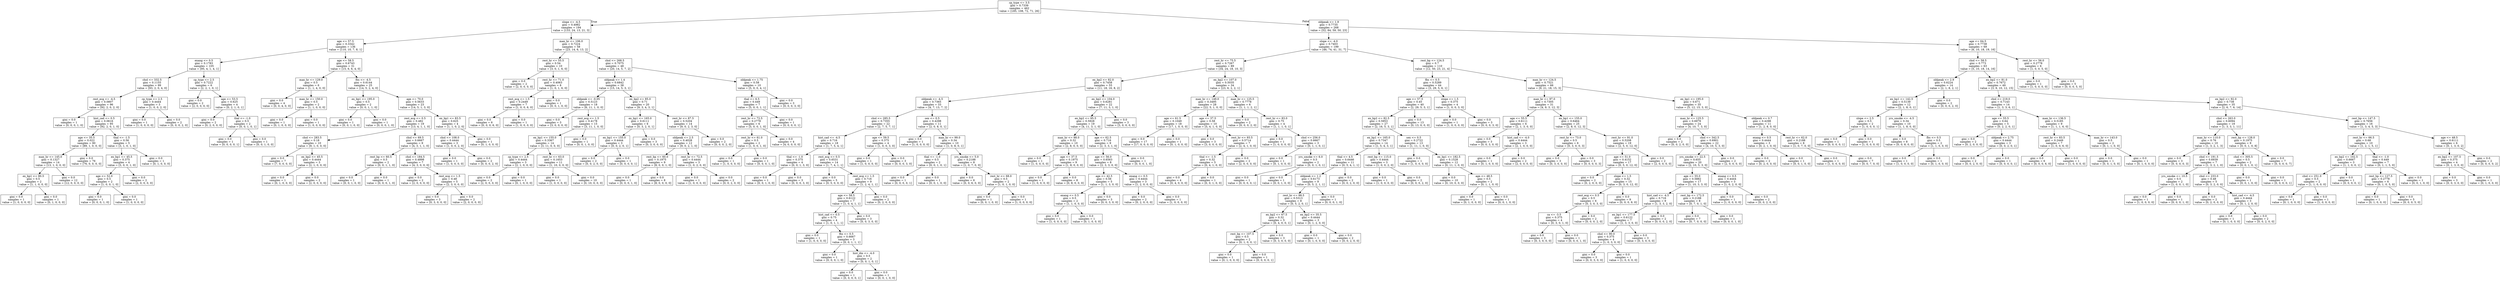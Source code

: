 digraph Tree {
node [shape=box] ;
0 [label="cp_type <= 3.5\ngini = 0.7339\nsamples = 462\nvalue = [185, 108, 72, 71, 26]"] ;
1 [label="slope <= -4.5\ngini = 0.4982\nsamples = 194\nvalue = [133, 24, 13, 21, 3]"] ;
0 -> 1 [labeldistance=2.5, labelangle=45, headlabel="True"] ;
2 [label="age <= 57.5\ngini = 0.3342\nsamples = 136\nvalue = [110, 10, 7, 8, 1]"] ;
1 -> 2 ;
3 [label="exang <= 0.5\ngini = 0.1783\nsamples = 105\nvalue = [95, 4, 1, 4, 1]"] ;
2 -> 3 ;
4 [label="chol <= 332.5\ngini = 0.1155\nsamples = 99\nvalue = [93, 2, 0, 4, 0]"] ;
3 -> 4 ;
5 [label="rest_ecg <= -4.5\ngini = 0.0807\nsamples = 96\nvalue = [92, 2, 0, 2, 0]"] ;
4 -> 5 ;
6 [label="gini = 0.0\nsamples = 1\nvalue = [0, 0, 0, 1, 0]"] ;
5 -> 6 ;
7 [label="hist_cad <= 0.5\ngini = 0.0616\nsamples = 95\nvalue = [92, 2, 0, 1, 0]"] ;
5 -> 7 ;
8 [label="age <= 35.5\ngini = 0.022\nsamples = 90\nvalue = [89, 1, 0, 0, 0]"] ;
7 -> 8 ;
9 [label="max_hr <= 145.0\ngini = 0.1327\nsamples = 14\nvalue = [13, 1, 0, 0, 0]"] ;
8 -> 9 ;
10 [label="ex_bp1 <= 80.5\ngini = 0.5\nsamples = 2\nvalue = [1, 1, 0, 0, 0]"] ;
9 -> 10 ;
11 [label="gini = 0.0\nsamples = 1\nvalue = [1, 0, 0, 0, 0]"] ;
10 -> 11 ;
12 [label="gini = 0.0\nsamples = 1\nvalue = [0, 1, 0, 0, 0]"] ;
10 -> 12 ;
13 [label="gini = 0.0\nsamples = 12\nvalue = [12, 0, 0, 0, 0]"] ;
9 -> 13 ;
14 [label="gini = 0.0\nsamples = 76\nvalue = [76, 0, 0, 0, 0]"] ;
8 -> 14 ;
15 [label="thal <= -1.5\ngini = 0.56\nsamples = 5\nvalue = [3, 1, 0, 1, 0]"] ;
7 -> 15 ;
16 [label="ex_bp1 <= 45.5\ngini = 0.375\nsamples = 4\nvalue = [3, 0, 0, 1, 0]"] ;
15 -> 16 ;
17 [label="age <= 52.0\ngini = 0.5\nsamples = 2\nvalue = [1, 0, 0, 1, 0]"] ;
16 -> 17 ;
18 [label="gini = 0.0\nsamples = 1\nvalue = [0, 0, 0, 1, 0]"] ;
17 -> 18 ;
19 [label="gini = 0.0\nsamples = 1\nvalue = [1, 0, 0, 0, 0]"] ;
17 -> 19 ;
20 [label="gini = 0.0\nsamples = 2\nvalue = [2, 0, 0, 0, 0]"] ;
16 -> 20 ;
21 [label="gini = 0.0\nsamples = 1\nvalue = [0, 1, 0, 0, 0]"] ;
15 -> 21 ;
22 [label="cp_type <= 2.5\ngini = 0.4444\nsamples = 3\nvalue = [1, 0, 0, 2, 0]"] ;
4 -> 22 ;
23 [label="gini = 0.0\nsamples = 1\nvalue = [1, 0, 0, 0, 0]"] ;
22 -> 23 ;
24 [label="gini = 0.0\nsamples = 2\nvalue = [0, 0, 0, 2, 0]"] ;
22 -> 24 ;
25 [label="cp_type <= 2.5\ngini = 0.7222\nsamples = 6\nvalue = [2, 2, 1, 0, 1]"] ;
3 -> 25 ;
26 [label="gini = 0.0\nsamples = 2\nvalue = [2, 0, 0, 0, 0]"] ;
25 -> 26 ;
27 [label="age <= 53.5\ngini = 0.625\nsamples = 4\nvalue = [0, 2, 1, 0, 1]"] ;
25 -> 27 ;
28 [label="gini = 0.0\nsamples = 2\nvalue = [0, 2, 0, 0, 0]"] ;
27 -> 28 ;
29 [label="thal <= -1.0\ngini = 0.5\nsamples = 2\nvalue = [0, 0, 1, 0, 1]"] ;
27 -> 29 ;
30 [label="gini = 0.0\nsamples = 1\nvalue = [0, 0, 0, 0, 1]"] ;
29 -> 30 ;
31 [label="gini = 0.0\nsamples = 1\nvalue = [0, 0, 1, 0, 0]"] ;
29 -> 31 ;
32 [label="age <= 58.5\ngini = 0.6743\nsamples = 31\nvalue = [15, 6, 6, 4, 0]"] ;
2 -> 32 ;
33 [label="max_hr <= 129.0\ngini = 0.5\nsamples = 6\nvalue = [1, 1, 4, 0, 0]"] ;
32 -> 33 ;
34 [label="gini = 0.0\nsamples = 4\nvalue = [0, 0, 4, 0, 0]"] ;
33 -> 34 ;
35 [label="max_hr <= 150.0\ngini = 0.5\nsamples = 2\nvalue = [1, 1, 0, 0, 0]"] ;
33 -> 35 ;
36 [label="gini = 0.0\nsamples = 1\nvalue = [0, 1, 0, 0, 0]"] ;
35 -> 36 ;
37 [label="gini = 0.0\nsamples = 1\nvalue = [1, 0, 0, 0, 0]"] ;
35 -> 37 ;
38 [label="fbs <= -4.5\ngini = 0.6144\nsamples = 25\nvalue = [14, 5, 2, 4, 0]"] ;
32 -> 38 ;
39 [label="ex_bp1 <= 195.0\ngini = 0.5\nsamples = 2\nvalue = [0, 0, 1, 1, 0]"] ;
38 -> 39 ;
40 [label="gini = 0.0\nsamples = 1\nvalue = [0, 0, 1, 0, 0]"] ;
39 -> 40 ;
41 [label="gini = 0.0\nsamples = 1\nvalue = [0, 0, 0, 1, 0]"] ;
39 -> 41 ;
42 [label="age <= 70.0\ngini = 0.5633\nsamples = 23\nvalue = [14, 5, 1, 3, 0]"] ;
38 -> 42 ;
43 [label="rest_ecg <= 0.5\ngini = 0.482\nsamples = 19\nvalue = [13, 4, 1, 1, 0]"] ;
42 -> 43 ;
44 [label="chol <= 283.5\ngini = 0.18\nsamples = 10\nvalue = [9, 1, 0, 0, 0]"] ;
43 -> 44 ;
45 [label="gini = 0.0\nsamples = 7\nvalue = [7, 0, 0, 0, 0]"] ;
44 -> 45 ;
46 [label="ex_bp2 <= 45.5\ngini = 0.4444\nsamples = 3\nvalue = [2, 1, 0, 0, 0]"] ;
44 -> 46 ;
47 [label="gini = 0.0\nsamples = 1\nvalue = [0, 1, 0, 0, 0]"] ;
46 -> 47 ;
48 [label="gini = 0.0\nsamples = 2\nvalue = [2, 0, 0, 0, 0]"] ;
46 -> 48 ;
49 [label="chol <= 69.5\ngini = 0.6667\nsamples = 9\nvalue = [4, 3, 1, 1, 0]"] ;
43 -> 49 ;
50 [label="rest_bp <= 60.5\ngini = 0.5\nsamples = 2\nvalue = [0, 0, 1, 1, 0]"] ;
49 -> 50 ;
51 [label="gini = 0.0\nsamples = 1\nvalue = [0, 0, 1, 0, 0]"] ;
50 -> 51 ;
52 [label="gini = 0.0\nsamples = 1\nvalue = [0, 0, 0, 1, 0]"] ;
50 -> 52 ;
53 [label="chol <= 184.5\ngini = 0.4898\nsamples = 7\nvalue = [4, 3, 0, 0, 0]"] ;
49 -> 53 ;
54 [label="gini = 0.0\nsamples = 2\nvalue = [2, 0, 0, 0, 0]"] ;
53 -> 54 ;
55 [label="rest_ecg <= 1.5\ngini = 0.48\nsamples = 5\nvalue = [2, 3, 0, 0, 0]"] ;
53 -> 55 ;
56 [label="gini = 0.0\nsamples = 3\nvalue = [0, 3, 0, 0, 0]"] ;
55 -> 56 ;
57 [label="gini = 0.0\nsamples = 2\nvalue = [2, 0, 0, 0, 0]"] ;
55 -> 57 ;
58 [label="ex_bp1 <= 83.5\ngini = 0.625\nsamples = 4\nvalue = [1, 1, 0, 2, 0]"] ;
42 -> 58 ;
59 [label="chol <= 108.0\ngini = 0.4444\nsamples = 3\nvalue = [1, 0, 0, 2, 0]"] ;
58 -> 59 ;
60 [label="gini = 0.0\nsamples = 1\nvalue = [1, 0, 0, 0, 0]"] ;
59 -> 60 ;
61 [label="gini = 0.0\nsamples = 2\nvalue = [0, 0, 0, 2, 0]"] ;
59 -> 61 ;
62 [label="gini = 0.0\nsamples = 1\nvalue = [0, 1, 0, 0, 0]"] ;
58 -> 62 ;
63 [label="max_hr <= 106.0\ngini = 0.7224\nsamples = 58\nvalue = [23, 14, 6, 13, 2]"] ;
1 -> 63 ;
64 [label="rest_hr <= 55.5\ngini = 0.54\nsamples = 10\nvalue = [3, 0, 1, 6, 0]"] ;
63 -> 64 ;
65 [label="gini = 0.0\nsamples = 2\nvalue = [2, 0, 0, 0, 0]"] ;
64 -> 65 ;
66 [label="rest_hr <= 71.0\ngini = 0.4063\nsamples = 8\nvalue = [1, 0, 1, 6, 0]"] ;
64 -> 66 ;
67 [label="rest_ecg <= 1.5\ngini = 0.2449\nsamples = 7\nvalue = [1, 0, 0, 6, 0]"] ;
66 -> 67 ;
68 [label="gini = 0.0\nsamples = 6\nvalue = [0, 0, 0, 6, 0]"] ;
67 -> 68 ;
69 [label="gini = 0.0\nsamples = 1\nvalue = [1, 0, 0, 0, 0]"] ;
67 -> 69 ;
70 [label="gini = 0.0\nsamples = 1\nvalue = [0, 0, 1, 0, 0]"] ;
66 -> 70 ;
71 [label="chol <= 268.5\ngini = 0.7075\nsamples = 48\nvalue = [20, 14, 5, 7, 2]"] ;
63 -> 71 ;
72 [label="oldpeak <= 1.4\ngini = 0.6842\nsamples = 38\nvalue = [15, 14, 5, 3, 1]"] ;
71 -> 72 ;
73 [label="oldpeak <= -0.05\ngini = 0.5123\nsamples = 18\nvalue = [6, 11, 1, 0, 0]"] ;
72 -> 73 ;
74 [label="gini = 0.0\nsamples = 3\nvalue = [3, 0, 0, 0, 0]"] ;
73 -> 74 ;
75 [label="rest_ecg <= 1.5\ngini = 0.4178\nsamples = 15\nvalue = [3, 11, 1, 0, 0]"] ;
73 -> 75 ;
76 [label="ex_bp1 <= 155.0\ngini = 0.3367\nsamples = 14\nvalue = [3, 11, 0, 0, 0]"] ;
75 -> 76 ;
77 [label="cp_type <= 2.5\ngini = 0.4444\nsamples = 3\nvalue = [2, 1, 0, 0, 0]"] ;
76 -> 77 ;
78 [label="gini = 0.0\nsamples = 2\nvalue = [2, 0, 0, 0, 0]"] ;
77 -> 78 ;
79 [label="gini = 0.0\nsamples = 1\nvalue = [0, 1, 0, 0, 0]"] ;
77 -> 79 ;
80 [label="rest_hr <= 63.0\ngini = 0.1653\nsamples = 11\nvalue = [1, 10, 0, 0, 0]"] ;
76 -> 80 ;
81 [label="gini = 0.0\nsamples = 1\nvalue = [1, 0, 0, 0, 0]"] ;
80 -> 81 ;
82 [label="gini = 0.0\nsamples = 10\nvalue = [0, 10, 0, 0, 0]"] ;
80 -> 82 ;
83 [label="gini = 0.0\nsamples = 1\nvalue = [0, 0, 1, 0, 0]"] ;
75 -> 83 ;
84 [label="ex_bp2 <= 85.0\ngini = 0.71\nsamples = 20\nvalue = [9, 3, 4, 3, 1]"] ;
72 -> 84 ;
85 [label="ex_bp1 <= 165.0\ngini = 0.6111\nsamples = 6\nvalue = [0, 3, 2, 0, 1]"] ;
84 -> 85 ;
86 [label="ex_bp1 <= 155.0\ngini = 0.4444\nsamples = 3\nvalue = [0, 0, 2, 0, 1]"] ;
85 -> 86 ;
87 [label="gini = 0.0\nsamples = 2\nvalue = [0, 0, 2, 0, 0]"] ;
86 -> 87 ;
88 [label="gini = 0.0\nsamples = 1\nvalue = [0, 0, 0, 0, 1]"] ;
86 -> 88 ;
89 [label="gini = 0.0\nsamples = 3\nvalue = [0, 3, 0, 0, 0]"] ;
85 -> 89 ;
90 [label="rest_hr <= 87.5\ngini = 0.5204\nsamples = 14\nvalue = [9, 0, 2, 3, 0]"] ;
84 -> 90 ;
91 [label="oldpeak <= 2.5\ngini = 0.4028\nsamples = 12\nvalue = [9, 0, 2, 1, 0]"] ;
90 -> 91 ;
92 [label="rest_bp <= 60.0\ngini = 0.1975\nsamples = 9\nvalue = [8, 0, 0, 1, 0]"] ;
91 -> 92 ;
93 [label="gini = 0.0\nsamples = 1\nvalue = [0, 0, 0, 1, 0]"] ;
92 -> 93 ;
94 [label="gini = 0.0\nsamples = 8\nvalue = [8, 0, 0, 0, 0]"] ;
92 -> 94 ;
95 [label="rest_hr <= 72.5\ngini = 0.4444\nsamples = 3\nvalue = [1, 0, 2, 0, 0]"] ;
91 -> 95 ;
96 [label="gini = 0.0\nsamples = 1\nvalue = [1, 0, 0, 0, 0]"] ;
95 -> 96 ;
97 [label="gini = 0.0\nsamples = 2\nvalue = [0, 0, 2, 0, 0]"] ;
95 -> 97 ;
98 [label="gini = 0.0\nsamples = 2\nvalue = [0, 0, 0, 2, 0]"] ;
90 -> 98 ;
99 [label="oldpeak <= 1.75\ngini = 0.58\nsamples = 10\nvalue = [5, 0, 0, 4, 1]"] ;
71 -> 99 ;
100 [label="thal <= 6.5\ngini = 0.449\nsamples = 7\nvalue = [5, 0, 0, 1, 1]"] ;
99 -> 100 ;
101 [label="rest_hr <= 72.5\ngini = 0.2778\nsamples = 6\nvalue = [5, 0, 0, 1, 0]"] ;
100 -> 101 ;
102 [label="rest_hr <= 61.0\ngini = 0.5\nsamples = 2\nvalue = [1, 0, 0, 1, 0]"] ;
101 -> 102 ;
103 [label="gini = 0.0\nsamples = 1\nvalue = [1, 0, 0, 0, 0]"] ;
102 -> 103 ;
104 [label="gini = 0.0\nsamples = 1\nvalue = [0, 0, 0, 1, 0]"] ;
102 -> 104 ;
105 [label="gini = 0.0\nsamples = 4\nvalue = [4, 0, 0, 0, 0]"] ;
101 -> 105 ;
106 [label="gini = 0.0\nsamples = 1\nvalue = [0, 0, 0, 0, 1]"] ;
100 -> 106 ;
107 [label="gini = 0.0\nsamples = 3\nvalue = [0, 0, 0, 3, 0]"] ;
99 -> 107 ;
108 [label="oldpeak <= 1.9\ngini = 0.7735\nsamples = 268\nvalue = [52, 84, 59, 50, 23]"] ;
0 -> 108 [labeldistance=2.5, labelangle=-45, headlabel="False"] ;
109 [label="slope <= -4.0\ngini = 0.7403\nsamples = 199\nvalue = [46, 74, 41, 31, 7]"] ;
108 -> 109 ;
110 [label="rest_hr <= 75.5\ngini = 0.7267\nsamples = 89\nvalue = [34, 24, 18, 10, 3]"] ;
109 -> 110 ;
111 [label="ex_bp2 <= 82.0\ngini = 0.7458\nsamples = 55\nvalue = [11, 18, 16, 8, 2]"] ;
110 -> 111 ;
112 [label="oldpeak <= -4.5\ngini = 0.7365\nsamples = 33\nvalue = [4, 7, 13, 7, 2]"] ;
111 -> 112 ;
113 [label="chol <= 285.5\ngini = 0.7355\nsamples = 22\nvalue = [2, 7, 5, 7, 1]"] ;
112 -> 113 ;
114 [label="hist_cad <= -4.5\ngini = 0.716\nsamples = 18\nvalue = [1, 7, 5, 4, 1]"] ;
113 -> 114 ;
115 [label="thal <= -1.0\ngini = 0.375\nsamples = 4\nvalue = [0, 0, 1, 3, 0]"] ;
114 -> 115 ;
116 [label="gini = 0.0\nsamples = 1\nvalue = [0, 0, 1, 0, 0]"] ;
115 -> 116 ;
117 [label="gini = 0.0\nsamples = 3\nvalue = [0, 0, 0, 3, 0]"] ;
115 -> 117 ;
118 [label="rest_ecg <= 0.5\ngini = 0.6531\nsamples = 14\nvalue = [1, 7, 4, 1, 1]"] ;
114 -> 118 ;
119 [label="gini = 0.0\nsamples = 5\nvalue = [0, 5, 0, 0, 0]"] ;
118 -> 119 ;
120 [label="rest_ecg <= 1.5\ngini = 0.716\nsamples = 9\nvalue = [1, 2, 4, 1, 1]"] ;
118 -> 120 ;
121 [label="age <= 58.5\ngini = 0.6122\nsamples = 7\nvalue = [1, 0, 4, 1, 1]"] ;
120 -> 121 ;
122 [label="hist_cad <= 0.5\ngini = 0.75\nsamples = 4\nvalue = [1, 0, 1, 1, 1]"] ;
121 -> 122 ;
123 [label="gini = 0.0\nsamples = 1\nvalue = [1, 0, 0, 0, 0]"] ;
122 -> 123 ;
124 [label="fbs <= 0.5\ngini = 0.6667\nsamples = 3\nvalue = [0, 0, 1, 1, 1]"] ;
122 -> 124 ;
125 [label="gini = 0.0\nsamples = 1\nvalue = [0, 0, 0, 1, 0]"] ;
124 -> 125 ;
126 [label="hist_dm <= -4.0\ngini = 0.5\nsamples = 2\nvalue = [0, 0, 1, 0, 1]"] ;
124 -> 126 ;
127 [label="gini = 0.0\nsamples = 1\nvalue = [0, 0, 0, 0, 1]"] ;
126 -> 127 ;
128 [label="gini = 0.0\nsamples = 1\nvalue = [0, 0, 1, 0, 0]"] ;
126 -> 128 ;
129 [label="gini = 0.0\nsamples = 3\nvalue = [0, 0, 3, 0, 0]"] ;
121 -> 129 ;
130 [label="gini = 0.0\nsamples = 2\nvalue = [0, 2, 0, 0, 0]"] ;
120 -> 130 ;
131 [label="age <= 59.5\ngini = 0.375\nsamples = 4\nvalue = [1, 0, 0, 3, 0]"] ;
113 -> 131 ;
132 [label="gini = 0.0\nsamples = 1\nvalue = [1, 0, 0, 0, 0]"] ;
131 -> 132 ;
133 [label="gini = 0.0\nsamples = 3\nvalue = [0, 0, 0, 3, 0]"] ;
131 -> 133 ;
134 [label="sex <= 0.5\ngini = 0.4298\nsamples = 11\nvalue = [2, 0, 8, 0, 1]"] ;
112 -> 134 ;
135 [label="gini = 0.0\nsamples = 1\nvalue = [1, 0, 0, 0, 0]"] ;
134 -> 135 ;
136 [label="max_hr <= 99.0\ngini = 0.34\nsamples = 10\nvalue = [1, 0, 8, 0, 1]"] ;
134 -> 136 ;
137 [label="thal <= -1.0\ngini = 0.5\nsamples = 2\nvalue = [0, 0, 1, 0, 1]"] ;
136 -> 137 ;
138 [label="gini = 0.0\nsamples = 1\nvalue = [0, 0, 0, 0, 1]"] ;
137 -> 138 ;
139 [label="gini = 0.0\nsamples = 1\nvalue = [0, 0, 1, 0, 0]"] ;
137 -> 139 ;
140 [label="yrs_smoke <= 5.0\ngini = 0.2188\nsamples = 8\nvalue = [1, 0, 7, 0, 0]"] ;
136 -> 140 ;
141 [label="gini = 0.0\nsamples = 6\nvalue = [0, 0, 6, 0, 0]"] ;
140 -> 141 ;
142 [label="rest_hr <= 68.0\ngini = 0.5\nsamples = 2\nvalue = [1, 0, 1, 0, 0]"] ;
140 -> 142 ;
143 [label="gini = 0.0\nsamples = 1\nvalue = [0, 0, 1, 0, 0]"] ;
142 -> 143 ;
144 [label="gini = 0.0\nsamples = 1\nvalue = [1, 0, 0, 0, 0]"] ;
142 -> 144 ;
145 [label="ex_bp2 <= 104.0\ngini = 0.6281\nsamples = 22\nvalue = [7, 11, 3, 1, 0]"] ;
111 -> 145 ;
146 [label="ex_bp2 <= 95.5\ngini = 0.5928\nsamples = 19\nvalue = [4, 11, 3, 1, 0]"] ;
145 -> 146 ;
147 [label="max_hr <= 88.0\ngini = 0.32\nsamples = 10\nvalue = [2, 8, 0, 0, 0]"] ;
146 -> 147 ;
148 [label="gini = 0.0\nsamples = 1\nvalue = [1, 0, 0, 0, 0]"] ;
147 -> 148 ;
149 [label="age <= 37.5\ngini = 0.1975\nsamples = 9\nvalue = [1, 8, 0, 0, 0]"] ;
147 -> 149 ;
150 [label="gini = 0.0\nsamples = 1\nvalue = [1, 0, 0, 0, 0]"] ;
149 -> 150 ;
151 [label="gini = 0.0\nsamples = 8\nvalue = [0, 8, 0, 0, 0]"] ;
149 -> 151 ;
152 [label="age <= 62.5\ngini = 0.716\nsamples = 9\nvalue = [2, 3, 3, 1, 0]"] ;
146 -> 152 ;
153 [label="age <= 56.0\ngini = 0.6563\nsamples = 8\nvalue = [2, 3, 3, 0, 0]"] ;
152 -> 153 ;
154 [label="age <= 42.5\ngini = 0.56\nsamples = 5\nvalue = [1, 1, 3, 0, 0]"] ;
153 -> 154 ;
155 [label="exang <= 0.5\ngini = 0.5\nsamples = 2\nvalue = [1, 1, 0, 0, 0]"] ;
154 -> 155 ;
156 [label="gini = 0.0\nsamples = 1\nvalue = [1, 0, 0, 0, 0]"] ;
155 -> 156 ;
157 [label="gini = 0.0\nsamples = 1\nvalue = [0, 1, 0, 0, 0]"] ;
155 -> 157 ;
158 [label="gini = 0.0\nsamples = 3\nvalue = [0, 0, 3, 0, 0]"] ;
154 -> 158 ;
159 [label="exang <= 0.5\ngini = 0.4444\nsamples = 3\nvalue = [1, 2, 0, 0, 0]"] ;
153 -> 159 ;
160 [label="gini = 0.0\nsamples = 2\nvalue = [0, 2, 0, 0, 0]"] ;
159 -> 160 ;
161 [label="gini = 0.0\nsamples = 1\nvalue = [1, 0, 0, 0, 0]"] ;
159 -> 161 ;
162 [label="gini = 0.0\nsamples = 1\nvalue = [0, 0, 0, 1, 0]"] ;
152 -> 162 ;
163 [label="gini = 0.0\nsamples = 3\nvalue = [3, 0, 0, 0, 0]"] ;
145 -> 163 ;
164 [label="ex_bp2 <= 107.0\ngini = 0.5035\nsamples = 34\nvalue = [23, 6, 2, 2, 1]"] ;
110 -> 164 ;
165 [label="max_hr <= 149.0\ngini = 0.3495\nsamples = 28\nvalue = [22, 5, 1, 0, 0]"] ;
164 -> 165 ;
166 [label="age <= 61.5\ngini = 0.1049\nsamples = 18\nvalue = [17, 1, 0, 0, 0]"] ;
165 -> 166 ;
167 [label="gini = 0.0\nsamples = 17\nvalue = [17, 0, 0, 0, 0]"] ;
166 -> 167 ;
168 [label="gini = 0.0\nsamples = 1\nvalue = [0, 1, 0, 0, 0]"] ;
166 -> 168 ;
169 [label="age <= 37.5\ngini = 0.58\nsamples = 10\nvalue = [5, 4, 1, 0, 0]"] ;
165 -> 169 ;
170 [label="gini = 0.0\nsamples = 3\nvalue = [3, 0, 0, 0, 0]"] ;
169 -> 170 ;
171 [label="rest_hr <= 93.5\ngini = 0.5714\nsamples = 7\nvalue = [2, 4, 1, 0, 0]"] ;
169 -> 171 ;
172 [label="thal <= -1.5\ngini = 0.32\nsamples = 5\nvalue = [0, 4, 1, 0, 0]"] ;
171 -> 172 ;
173 [label="gini = 0.0\nsamples = 4\nvalue = [0, 4, 0, 0, 0]"] ;
172 -> 173 ;
174 [label="gini = 0.0\nsamples = 1\nvalue = [0, 0, 1, 0, 0]"] ;
172 -> 174 ;
175 [label="gini = 0.0\nsamples = 2\nvalue = [2, 0, 0, 0, 0]"] ;
171 -> 175 ;
176 [label="max_hr <= 125.5\ngini = 0.7778\nsamples = 6\nvalue = [1, 1, 1, 2, 1]"] ;
164 -> 176 ;
177 [label="gini = 0.0\nsamples = 2\nvalue = [0, 0, 0, 2, 0]"] ;
176 -> 177 ;
178 [label="rest_hr <= 83.0\ngini = 0.75\nsamples = 4\nvalue = [1, 1, 1, 0, 1]"] ;
176 -> 178 ;
179 [label="gini = 0.0\nsamples = 1\nvalue = [1, 0, 0, 0, 0]"] ;
178 -> 179 ;
180 [label="chol <= 256.0\ngini = 0.6667\nsamples = 3\nvalue = [0, 1, 1, 0, 1]"] ;
178 -> 180 ;
181 [label="gini = 0.0\nsamples = 1\nvalue = [0, 1, 0, 0, 0]"] ;
180 -> 181 ;
182 [label="yrs_smoke <= 6.0\ngini = 0.5\nsamples = 2\nvalue = [0, 0, 1, 0, 1]"] ;
180 -> 182 ;
183 [label="gini = 0.0\nsamples = 1\nvalue = [0, 0, 0, 0, 1]"] ;
182 -> 183 ;
184 [label="gini = 0.0\nsamples = 1\nvalue = [0, 0, 1, 0, 0]"] ;
182 -> 184 ;
185 [label="rest_bp <= 124.5\ngini = 0.7\nsamples = 110\nvalue = [12, 50, 23, 21, 4]"] ;
109 -> 185 ;
186 [label="fbs <= 0.5\ngini = 0.5289\nsamples = 44\nvalue = [3, 29, 5, 6, 1]"] ;
185 -> 186 ;
187 [label="age <= 57.5\ngini = 0.45\nsamples = 40\nvalue = [2, 29, 5, 3, 1]"] ;
186 -> 187 ;
188 [label="ex_bp2 <= 82.5\ngini = 0.5953\nsamples = 27\nvalue = [2, 16, 5, 3, 1]"] ;
187 -> 188 ;
189 [label="ex_bp1 <= 165.0\ngini = 0.7347\nsamples = 14\nvalue = [1, 5, 4, 3, 1]"] ;
188 -> 189 ;
190 [label="thal <= 4.5\ngini = 0.6446\nsamples = 11\nvalue = [0, 5, 4, 1, 1]"] ;
189 -> 190 ;
191 [label="oldpeak <= 1.2\ngini = 0.6173\nsamples = 9\nvalue = [0, 5, 2, 1, 1]"] ;
190 -> 191 ;
192 [label="rest_hr <= 88.5\ngini = 0.5313\nsamples = 8\nvalue = [0, 5, 2, 0, 1]"] ;
191 -> 192 ;
193 [label="ex_bp2 <= 67.5\ngini = 0.32\nsamples = 5\nvalue = [0, 4, 0, 0, 1]"] ;
192 -> 193 ;
194 [label="rest_bp <= 107.5\ngini = 0.5\nsamples = 2\nvalue = [0, 1, 0, 0, 1]"] ;
193 -> 194 ;
195 [label="gini = 0.0\nsamples = 1\nvalue = [0, 1, 0, 0, 0]"] ;
194 -> 195 ;
196 [label="gini = 0.0\nsamples = 1\nvalue = [0, 0, 0, 0, 1]"] ;
194 -> 196 ;
197 [label="gini = 0.0\nsamples = 3\nvalue = [0, 3, 0, 0, 0]"] ;
193 -> 197 ;
198 [label="ex_bp2 <= 35.5\ngini = 0.4444\nsamples = 3\nvalue = [0, 1, 2, 0, 0]"] ;
192 -> 198 ;
199 [label="gini = 0.0\nsamples = 1\nvalue = [0, 1, 0, 0, 0]"] ;
198 -> 199 ;
200 [label="gini = 0.0\nsamples = 2\nvalue = [0, 0, 2, 0, 0]"] ;
198 -> 200 ;
201 [label="gini = 0.0\nsamples = 1\nvalue = [0, 0, 0, 1, 0]"] ;
191 -> 201 ;
202 [label="gini = 0.0\nsamples = 2\nvalue = [0, 0, 2, 0, 0]"] ;
190 -> 202 ;
203 [label="rest_bp <= 115.0\ngini = 0.4444\nsamples = 3\nvalue = [1, 0, 0, 2, 0]"] ;
189 -> 203 ;
204 [label="gini = 0.0\nsamples = 1\nvalue = [1, 0, 0, 0, 0]"] ;
203 -> 204 ;
205 [label="gini = 0.0\nsamples = 2\nvalue = [0, 0, 0, 2, 0]"] ;
203 -> 205 ;
206 [label="sex <= 0.5\ngini = 0.2722\nsamples = 13\nvalue = [1, 11, 1, 0, 0]"] ;
188 -> 206 ;
207 [label="gini = 0.0\nsamples = 1\nvalue = [1, 0, 0, 0, 0]"] ;
206 -> 207 ;
208 [label="ex_bp1 <= 182.5\ngini = 0.1528\nsamples = 12\nvalue = [0, 11, 1, 0, 0]"] ;
206 -> 208 ;
209 [label="gini = 0.0\nsamples = 10\nvalue = [0, 10, 0, 0, 0]"] ;
208 -> 209 ;
210 [label="age <= 48.5\ngini = 0.5\nsamples = 2\nvalue = [0, 1, 1, 0, 0]"] ;
208 -> 210 ;
211 [label="gini = 0.0\nsamples = 1\nvalue = [0, 1, 0, 0, 0]"] ;
210 -> 211 ;
212 [label="gini = 0.0\nsamples = 1\nvalue = [0, 0, 1, 0, 0]"] ;
210 -> 212 ;
213 [label="gini = 0.0\nsamples = 13\nvalue = [0, 13, 0, 0, 0]"] ;
187 -> 213 ;
214 [label="slope <= 1.5\ngini = 0.375\nsamples = 4\nvalue = [1, 0, 0, 3, 0]"] ;
186 -> 214 ;
215 [label="gini = 0.0\nsamples = 1\nvalue = [1, 0, 0, 0, 0]"] ;
214 -> 215 ;
216 [label="gini = 0.0\nsamples = 3\nvalue = [0, 0, 0, 3, 0]"] ;
214 -> 216 ;
217 [label="max_hr <= 124.5\ngini = 0.7521\nsamples = 66\nvalue = [9, 21, 18, 15, 3]"] ;
185 -> 217 ;
218 [label="max_hr <= 97.0\ngini = 0.7305\nsamples = 31\nvalue = [4, 9, 3, 12, 3]"] ;
217 -> 218 ;
219 [label="age <= 55.5\ngini = 0.6111\nsamples = 6\nvalue = [2, 1, 3, 0, 0]"] ;
218 -> 219 ;
220 [label="gini = 0.0\nsamples = 3\nvalue = [0, 0, 3, 0, 0]"] ;
219 -> 220 ;
221 [label="hist_cad <= -4.0\ngini = 0.4444\nsamples = 3\nvalue = [2, 1, 0, 0, 0]"] ;
219 -> 221 ;
222 [label="gini = 0.0\nsamples = 1\nvalue = [0, 1, 0, 0, 0]"] ;
221 -> 222 ;
223 [label="gini = 0.0\nsamples = 2\nvalue = [2, 0, 0, 0, 0]"] ;
221 -> 223 ;
224 [label="ex_bp1 <= 155.0\ngini = 0.6464\nsamples = 25\nvalue = [2, 8, 0, 12, 3]"] ;
218 -> 224 ;
225 [label="rest_hr <= 73.0\ngini = 0.5\nsamples = 6\nvalue = [0, 3, 0, 0, 3]"] ;
224 -> 225 ;
226 [label="gini = 0.0\nsamples = 3\nvalue = [0, 3, 0, 0, 0]"] ;
225 -> 226 ;
227 [label="gini = 0.0\nsamples = 3\nvalue = [0, 0, 0, 0, 3]"] ;
225 -> 227 ;
228 [label="rest_hr <= 91.0\ngini = 0.5208\nsamples = 19\nvalue = [2, 5, 0, 12, 0]"] ;
224 -> 228 ;
229 [label="age <= 51.0\ngini = 0.4152\nsamples = 17\nvalue = [0, 5, 0, 12, 0]"] ;
228 -> 229 ;
230 [label="gini = 0.0\nsamples = 2\nvalue = [0, 2, 0, 0, 0]"] ;
229 -> 230 ;
231 [label="slope <= 1.5\ngini = 0.32\nsamples = 15\nvalue = [0, 3, 0, 12, 0]"] ;
229 -> 231 ;
232 [label="rest_ecg <= 0.5\ngini = 0.5\nsamples = 6\nvalue = [0, 3, 0, 3, 0]"] ;
231 -> 232 ;
233 [label="ca <= -3.5\ngini = 0.375\nsamples = 4\nvalue = [0, 3, 0, 1, 0]"] ;
232 -> 233 ;
234 [label="gini = 0.0\nsamples = 3\nvalue = [0, 3, 0, 0, 0]"] ;
233 -> 234 ;
235 [label="gini = 0.0\nsamples = 1\nvalue = [0, 0, 0, 1, 0]"] ;
233 -> 235 ;
236 [label="gini = 0.0\nsamples = 2\nvalue = [0, 0, 0, 2, 0]"] ;
232 -> 236 ;
237 [label="gini = 0.0\nsamples = 9\nvalue = [0, 0, 0, 9, 0]"] ;
231 -> 237 ;
238 [label="gini = 0.0\nsamples = 2\nvalue = [2, 0, 0, 0, 0]"] ;
228 -> 238 ;
239 [label="ex_bp1 <= 195.0\ngini = 0.671\nsamples = 35\nvalue = [5, 12, 15, 3, 0]"] ;
217 -> 239 ;
240 [label="max_hr <= 125.5\ngini = 0.6979\nsamples = 24\nvalue = [4, 10, 7, 3, 0]"] ;
239 -> 240 ;
241 [label="gini = 0.0\nsamples = 2\nvalue = [0, 0, 2, 0, 0]"] ;
240 -> 241 ;
242 [label="chol <= 342.5\ngini = 0.6901\nsamples = 22\nvalue = [4, 10, 5, 3, 0]"] ;
240 -> 242 ;
243 [label="yrs_smoke <= 22.5\ngini = 0.655\nsamples = 20\nvalue = [2, 10, 5, 3, 0]"] ;
242 -> 243 ;
244 [label="age <= 55.0\ngini = 0.5882\nsamples = 17\nvalue = [1, 10, 3, 3, 0]"] ;
243 -> 244 ;
245 [label="hist_cad <= -4.5\ngini = 0.716\nsamples = 9\nvalue = [1, 3, 3, 2, 0]"] ;
244 -> 245 ;
246 [label="ex_bp1 <= 177.5\ngini = 0.6122\nsamples = 7\nvalue = [1, 3, 3, 0, 0]"] ;
245 -> 246 ;
247 [label="chol <= 90.0\ngini = 0.375\nsamples = 4\nvalue = [1, 0, 3, 0, 0]"] ;
246 -> 247 ;
248 [label="gini = 0.0\nsamples = 3\nvalue = [0, 0, 3, 0, 0]"] ;
247 -> 248 ;
249 [label="gini = 0.0\nsamples = 1\nvalue = [1, 0, 0, 0, 0]"] ;
247 -> 249 ;
250 [label="gini = 0.0\nsamples = 3\nvalue = [0, 3, 0, 0, 0]"] ;
246 -> 250 ;
251 [label="gini = 0.0\nsamples = 2\nvalue = [0, 0, 0, 2, 0]"] ;
245 -> 251 ;
252 [label="rest_bp <= 172.5\ngini = 0.2188\nsamples = 8\nvalue = [0, 7, 0, 1, 0]"] ;
244 -> 252 ;
253 [label="gini = 0.0\nsamples = 7\nvalue = [0, 7, 0, 0, 0]"] ;
252 -> 253 ;
254 [label="gini = 0.0\nsamples = 1\nvalue = [0, 0, 0, 1, 0]"] ;
252 -> 254 ;
255 [label="exang <= 0.5\ngini = 0.4444\nsamples = 3\nvalue = [1, 0, 2, 0, 0]"] ;
243 -> 255 ;
256 [label="gini = 0.0\nsamples = 1\nvalue = [1, 0, 0, 0, 0]"] ;
255 -> 256 ;
257 [label="gini = 0.0\nsamples = 2\nvalue = [0, 0, 2, 0, 0]"] ;
255 -> 257 ;
258 [label="gini = 0.0\nsamples = 2\nvalue = [2, 0, 0, 0, 0]"] ;
242 -> 258 ;
259 [label="oldpeak <= 0.7\ngini = 0.4298\nsamples = 11\nvalue = [1, 2, 8, 0, 0]"] ;
239 -> 259 ;
260 [label="exang <= 0.5\ngini = 0.4444\nsamples = 3\nvalue = [0, 2, 1, 0, 0]"] ;
259 -> 260 ;
261 [label="gini = 0.0\nsamples = 2\nvalue = [0, 2, 0, 0, 0]"] ;
260 -> 261 ;
262 [label="gini = 0.0\nsamples = 1\nvalue = [0, 0, 1, 0, 0]"] ;
260 -> 262 ;
263 [label="rest_hr <= 62.0\ngini = 0.2188\nsamples = 8\nvalue = [1, 0, 7, 0, 0]"] ;
259 -> 263 ;
264 [label="gini = 0.0\nsamples = 1\nvalue = [1, 0, 0, 0, 0]"] ;
263 -> 264 ;
265 [label="gini = 0.0\nsamples = 7\nvalue = [0, 0, 7, 0, 0]"] ;
263 -> 265 ;
266 [label="age <= 64.5\ngini = 0.7738\nsamples = 69\nvalue = [6, 10, 18, 19, 16]"] ;
108 -> 266 ;
267 [label="chol <= 58.5\ngini = 0.773\nsamples = 63\nvalue = [5, 10, 18, 14, 16]"] ;
266 -> 267 ;
268 [label="oldpeak <= 2.9\ngini = 0.6224\nsamples = 14\nvalue = [2, 1, 8, 2, 1]"] ;
267 -> 268 ;
269 [label="ex_bp1 <= 142.5\ngini = 0.5139\nsamples = 12\nvalue = [2, 1, 8, 0, 1]"] ;
268 -> 269 ;
270 [label="slope <= 2.5\ngini = 0.5\nsamples = 2\nvalue = [1, 0, 0, 0, 1]"] ;
269 -> 270 ;
271 [label="gini = 0.0\nsamples = 1\nvalue = [0, 0, 0, 0, 1]"] ;
270 -> 271 ;
272 [label="gini = 0.0\nsamples = 1\nvalue = [1, 0, 0, 0, 0]"] ;
270 -> 272 ;
273 [label="yrs_smoke <= -4.5\ngini = 0.34\nsamples = 10\nvalue = [1, 1, 8, 0, 0]"] ;
269 -> 273 ;
274 [label="gini = 0.0\nsamples = 8\nvalue = [0, 0, 8, 0, 0]"] ;
273 -> 274 ;
275 [label="fbs <= 0.5\ngini = 0.5\nsamples = 2\nvalue = [1, 1, 0, 0, 0]"] ;
273 -> 275 ;
276 [label="gini = 0.0\nsamples = 1\nvalue = [1, 0, 0, 0, 0]"] ;
275 -> 276 ;
277 [label="gini = 0.0\nsamples = 1\nvalue = [0, 1, 0, 0, 0]"] ;
275 -> 277 ;
278 [label="gini = 0.0\nsamples = 2\nvalue = [0, 0, 0, 2, 0]"] ;
268 -> 278 ;
279 [label="ex_bp2 <= 81.0\ngini = 0.7672\nsamples = 49\nvalue = [3, 9, 10, 12, 15]"] ;
267 -> 279 ;
280 [label="chol <= 219.0\ngini = 0.7143\nsamples = 14\nvalue = [1, 3, 3, 6, 1]"] ;
279 -> 280 ;
281 [label="age <= 55.5\ngini = 0.64\nsamples = 5\nvalue = [0, 2, 2, 0, 1]"] ;
280 -> 281 ;
282 [label="gini = 0.0\nsamples = 2\nvalue = [0, 2, 0, 0, 0]"] ;
281 -> 282 ;
283 [label="oldpeak <= 2.75\ngini = 0.4444\nsamples = 3\nvalue = [0, 0, 2, 0, 1]"] ;
281 -> 283 ;
284 [label="gini = 0.0\nsamples = 2\nvalue = [0, 0, 2, 0, 0]"] ;
283 -> 284 ;
285 [label="gini = 0.0\nsamples = 1\nvalue = [0, 0, 0, 0, 1]"] ;
283 -> 285 ;
286 [label="max_hr <= 136.5\ngini = 0.5185\nsamples = 9\nvalue = [1, 1, 1, 6, 0]"] ;
280 -> 286 ;
287 [label="rest_hr <= 83.5\ngini = 0.2449\nsamples = 7\nvalue = [1, 0, 0, 6, 0]"] ;
286 -> 287 ;
288 [label="gini = 0.0\nsamples = 6\nvalue = [0, 0, 0, 6, 0]"] ;
287 -> 288 ;
289 [label="gini = 0.0\nsamples = 1\nvalue = [1, 0, 0, 0, 0]"] ;
287 -> 289 ;
290 [label="max_hr <= 143.0\ngini = 0.5\nsamples = 2\nvalue = [0, 1, 1, 0, 0]"] ;
286 -> 290 ;
291 [label="gini = 0.0\nsamples = 1\nvalue = [0, 0, 1, 0, 0]"] ;
290 -> 291 ;
292 [label="gini = 0.0\nsamples = 1\nvalue = [0, 1, 0, 0, 0]"] ;
290 -> 292 ;
293 [label="ex_bp2 <= 92.0\ngini = 0.738\nsamples = 35\nvalue = [2, 6, 7, 6, 14]"] ;
279 -> 293 ;
294 [label="chol <= 263.0\ngini = 0.6094\nsamples = 19\nvalue = [1, 3, 3, 1, 11]"] ;
293 -> 294 ;
295 [label="max_hr <= 110.0\ngini = 0.76\nsamples = 10\nvalue = [1, 3, 2, 1, 3]"] ;
294 -> 295 ;
296 [label="gini = 0.0\nsamples = 3\nvalue = [0, 0, 0, 0, 3]"] ;
295 -> 296 ;
297 [label="chol <= 191.5\ngini = 0.6939\nsamples = 7\nvalue = [1, 3, 2, 1, 0]"] ;
295 -> 297 ;
298 [label="yrs_smoke <= 10.5\ngini = 0.5\nsamples = 2\nvalue = [1, 0, 0, 1, 0]"] ;
297 -> 298 ;
299 [label="gini = 0.0\nsamples = 1\nvalue = [1, 0, 0, 0, 0]"] ;
298 -> 299 ;
300 [label="gini = 0.0\nsamples = 1\nvalue = [0, 0, 0, 1, 0]"] ;
298 -> 300 ;
301 [label="chol <= 233.0\ngini = 0.48\nsamples = 5\nvalue = [0, 3, 2, 0, 0]"] ;
297 -> 301 ;
302 [label="gini = 0.0\nsamples = 2\nvalue = [0, 2, 0, 0, 0]"] ;
301 -> 302 ;
303 [label="hist_cad <= -4.5\ngini = 0.4444\nsamples = 3\nvalue = [0, 1, 2, 0, 0]"] ;
301 -> 303 ;
304 [label="gini = 0.0\nsamples = 1\nvalue = [0, 1, 0, 0, 0]"] ;
303 -> 304 ;
305 [label="gini = 0.0\nsamples = 2\nvalue = [0, 0, 2, 0, 0]"] ;
303 -> 305 ;
306 [label="rest_bp <= 128.0\ngini = 0.1975\nsamples = 9\nvalue = [0, 0, 1, 0, 8]"] ;
294 -> 306 ;
307 [label="chol <= 305.5\ngini = 0.5\nsamples = 2\nvalue = [0, 0, 1, 0, 1]"] ;
306 -> 307 ;
308 [label="gini = 0.0\nsamples = 1\nvalue = [0, 0, 1, 0, 0]"] ;
307 -> 308 ;
309 [label="gini = 0.0\nsamples = 1\nvalue = [0, 0, 0, 0, 1]"] ;
307 -> 309 ;
310 [label="gini = 0.0\nsamples = 7\nvalue = [0, 0, 0, 0, 7]"] ;
306 -> 310 ;
311 [label="rest_bp <= 147.5\ngini = 0.7656\nsamples = 16\nvalue = [1, 3, 4, 5, 3]"] ;
293 -> 311 ;
312 [label="rest_hr <= 66.5\ngini = 0.68\nsamples = 10\nvalue = [1, 2, 1, 5, 1]"] ;
311 -> 312 ;
313 [label="ex_bp2 <= 102.5\ngini = 0.6667\nsamples = 3\nvalue = [1, 1, 0, 0, 1]"] ;
312 -> 313 ;
314 [label="chol <= 251.0\ngini = 0.5\nsamples = 2\nvalue = [1, 1, 0, 0, 0]"] ;
313 -> 314 ;
315 [label="gini = 0.0\nsamples = 1\nvalue = [0, 1, 0, 0, 0]"] ;
314 -> 315 ;
316 [label="gini = 0.0\nsamples = 1\nvalue = [1, 0, 0, 0, 0]"] ;
314 -> 316 ;
317 [label="gini = 0.0\nsamples = 1\nvalue = [0, 0, 0, 0, 1]"] ;
313 -> 317 ;
318 [label="thal <= -1.0\ngini = 0.449\nsamples = 7\nvalue = [0, 1, 1, 5, 0]"] ;
312 -> 318 ;
319 [label="rest_bp <= 127.5\ngini = 0.2778\nsamples = 6\nvalue = [0, 1, 0, 5, 0]"] ;
318 -> 319 ;
320 [label="gini = 0.0\nsamples = 1\nvalue = [0, 1, 0, 0, 0]"] ;
319 -> 320 ;
321 [label="gini = 0.0\nsamples = 5\nvalue = [0, 0, 0, 5, 0]"] ;
319 -> 321 ;
322 [label="gini = 0.0\nsamples = 1\nvalue = [0, 0, 1, 0, 0]"] ;
318 -> 322 ;
323 [label="age <= 48.5\ngini = 0.6111\nsamples = 6\nvalue = [0, 1, 3, 0, 2]"] ;
311 -> 323 ;
324 [label="ex_bp2 <= 107.5\ngini = 0.375\nsamples = 4\nvalue = [0, 1, 3, 0, 0]"] ;
323 -> 324 ;
325 [label="gini = 0.0\nsamples = 3\nvalue = [0, 0, 3, 0, 0]"] ;
324 -> 325 ;
326 [label="gini = 0.0\nsamples = 1\nvalue = [0, 1, 0, 0, 0]"] ;
324 -> 326 ;
327 [label="gini = 0.0\nsamples = 2\nvalue = [0, 0, 0, 0, 2]"] ;
323 -> 327 ;
328 [label="rest_hr <= 56.0\ngini = 0.2778\nsamples = 6\nvalue = [1, 0, 0, 5, 0]"] ;
266 -> 328 ;
329 [label="gini = 0.0\nsamples = 1\nvalue = [1, 0, 0, 0, 0]"] ;
328 -> 329 ;
330 [label="gini = 0.0\nsamples = 5\nvalue = [0, 0, 0, 5, 0]"] ;
328 -> 330 ;
}